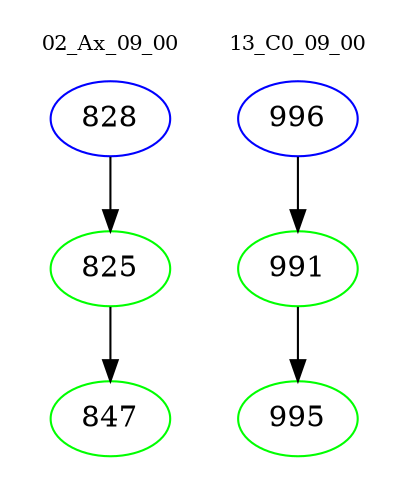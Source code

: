 digraph{
subgraph cluster_0 {
color = white
label = "02_Ax_09_00";
fontsize=10;
T0_828 [label="828", color="blue"]
T0_828 -> T0_825 [color="black"]
T0_825 [label="825", color="green"]
T0_825 -> T0_847 [color="black"]
T0_847 [label="847", color="green"]
}
subgraph cluster_1 {
color = white
label = "13_C0_09_00";
fontsize=10;
T1_996 [label="996", color="blue"]
T1_996 -> T1_991 [color="black"]
T1_991 [label="991", color="green"]
T1_991 -> T1_995 [color="black"]
T1_995 [label="995", color="green"]
}
}
